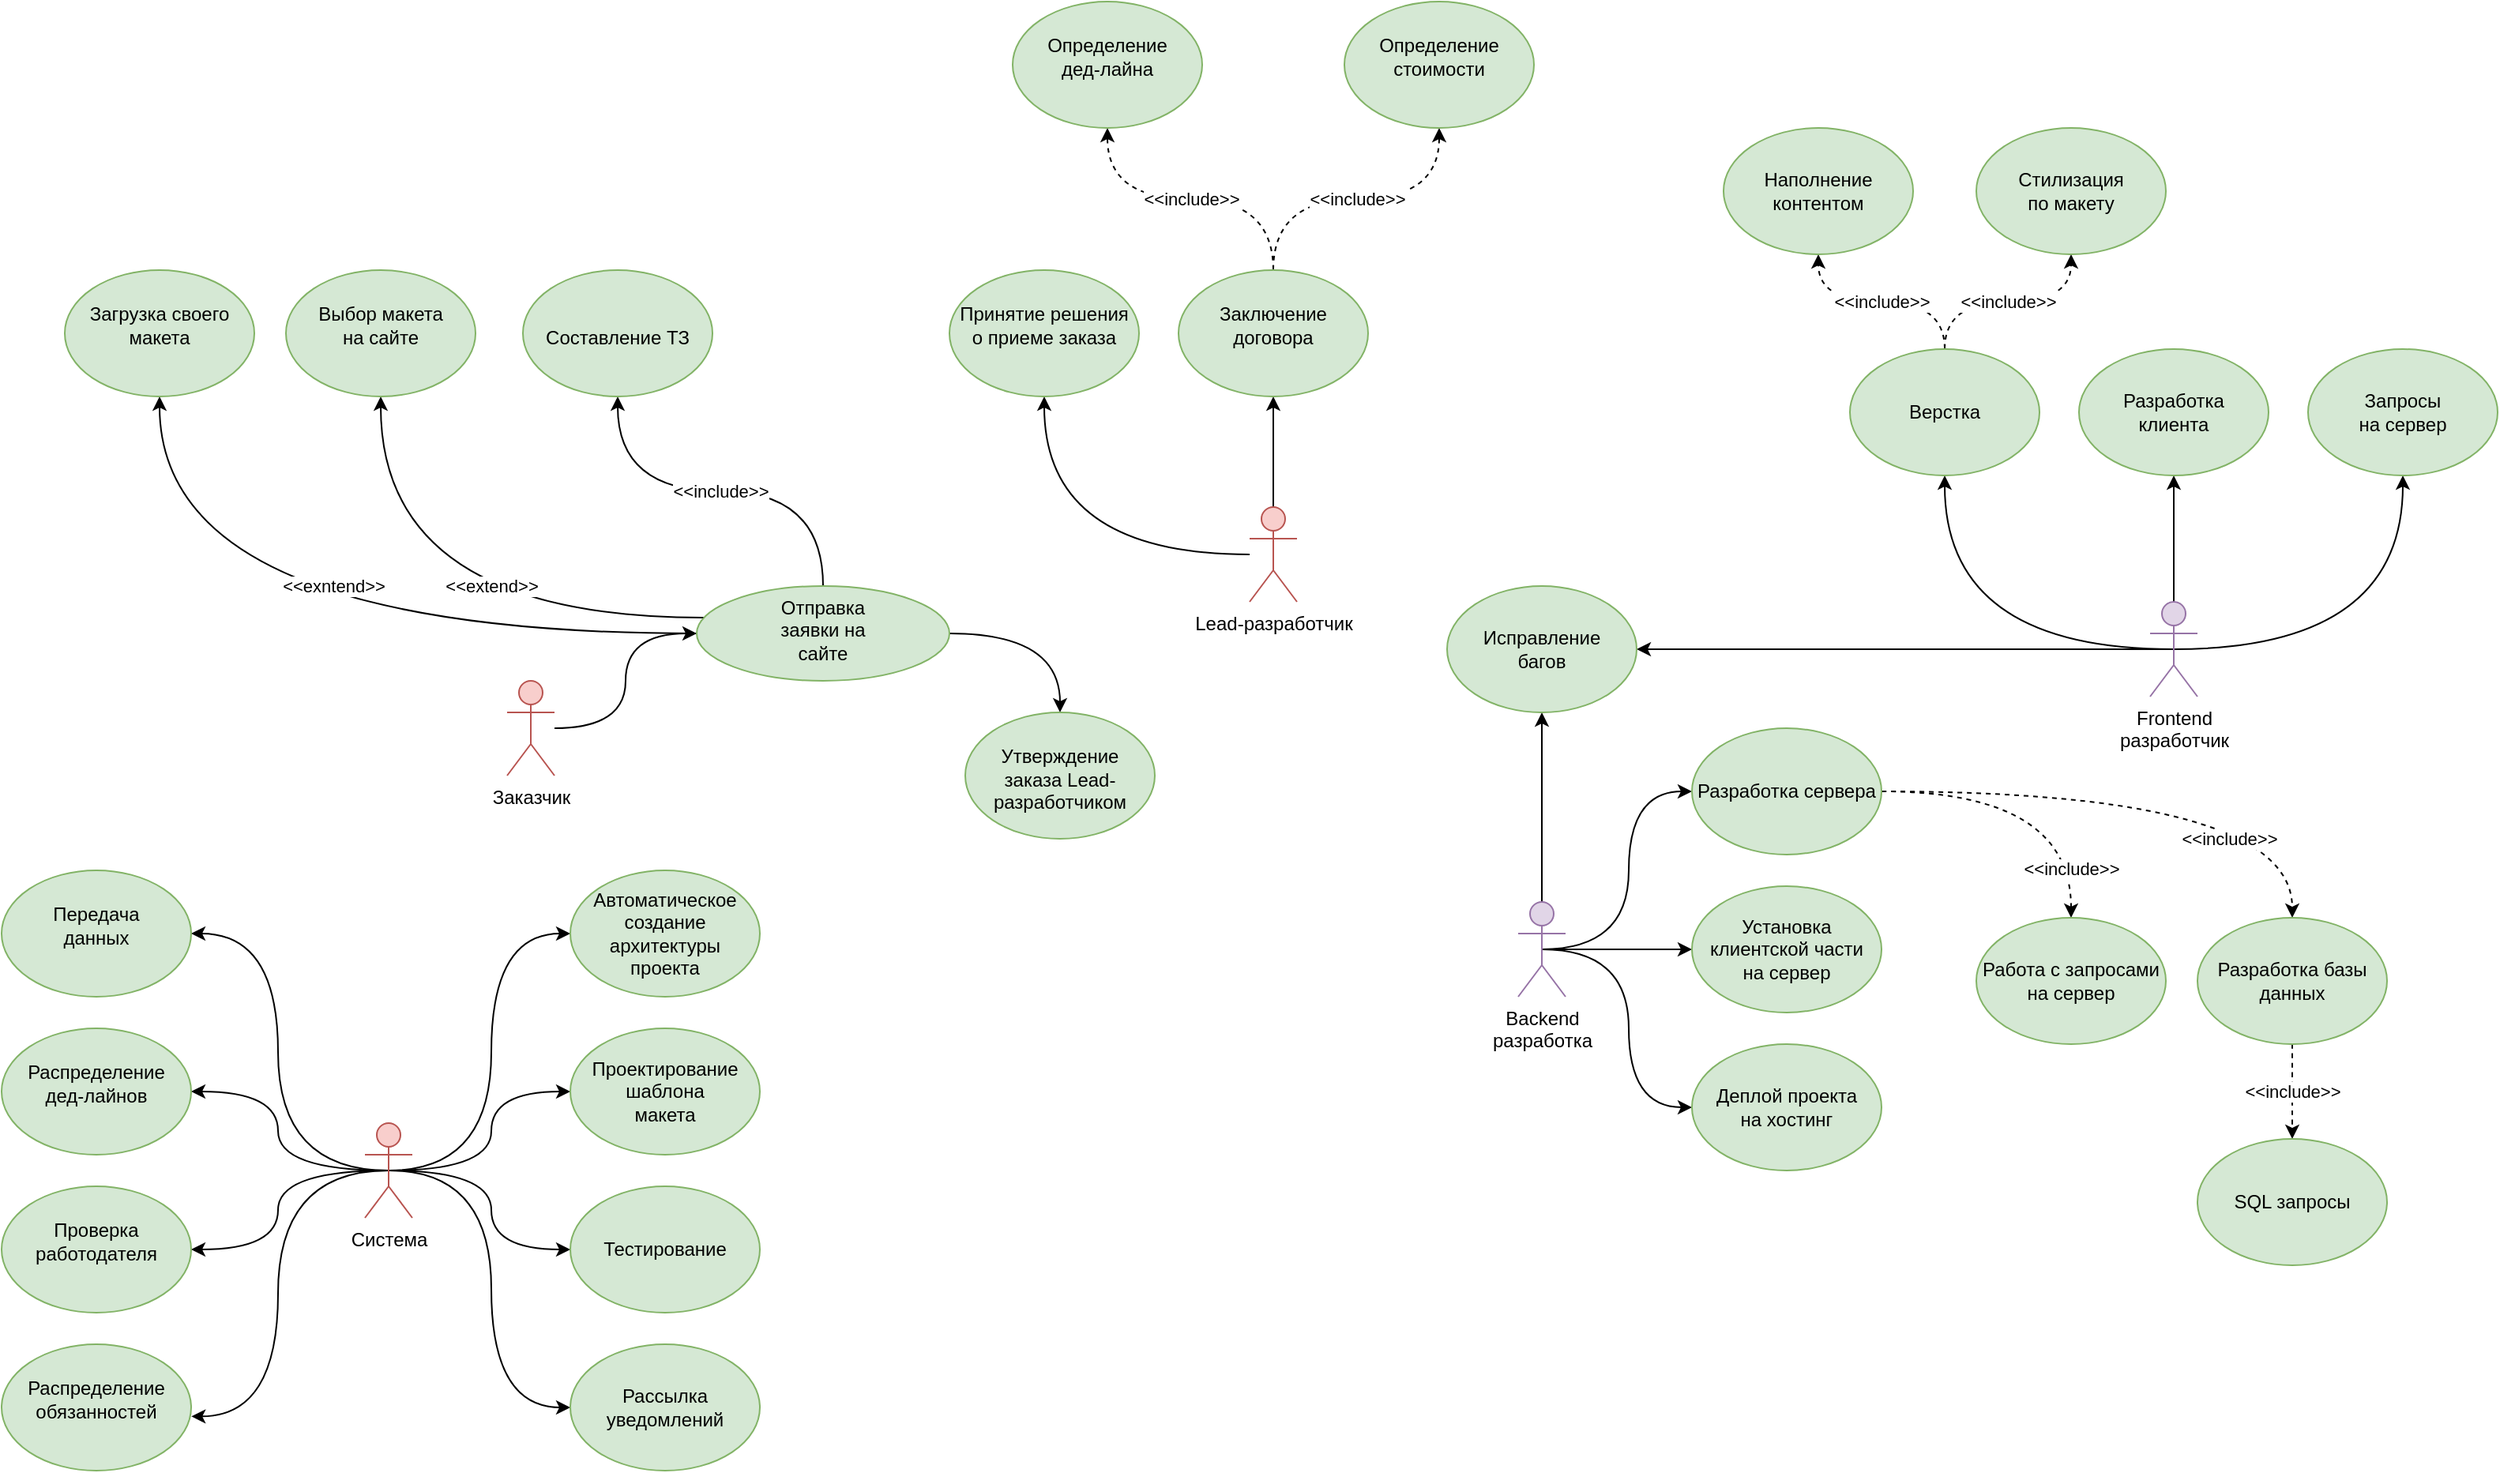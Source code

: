 <mxfile version="13.8.1" type="github">
  <diagram id="VUZtg5xLzOf7CJYjMo1M" name="Page-1">
    <mxGraphModel dx="3327" dy="2103" grid="1" gridSize="10" guides="1" tooltips="1" connect="1" arrows="1" fold="1" page="1" pageScale="1" pageWidth="827" pageHeight="1169" math="0" shadow="0">
      <root>
        <mxCell id="0" />
        <mxCell id="1" parent="0" />
        <mxCell id="Zyd3FWcKMqlJG2Mmbjry-5" value="" style="edgeStyle=orthogonalEdgeStyle;rounded=0;orthogonalLoop=1;jettySize=auto;html=1;curved=1;" edge="1" parent="1" source="Zyd3FWcKMqlJG2Mmbjry-1" target="Zyd3FWcKMqlJG2Mmbjry-4">
          <mxGeometry relative="1" as="geometry" />
        </mxCell>
        <mxCell id="Zyd3FWcKMqlJG2Mmbjry-1" value="Заказчик" style="shape=umlActor;verticalLabelPosition=bottom;verticalAlign=top;html=1;outlineConnect=0;fillColor=#f8cecc;strokeColor=#b85450;" vertex="1" parent="1">
          <mxGeometry x="-980" y="200" width="30" height="60" as="geometry" />
        </mxCell>
        <mxCell id="Zyd3FWcKMqlJG2Mmbjry-7" value="&amp;lt;&amp;lt;include&amp;gt;&amp;gt;" style="edgeStyle=orthogonalEdgeStyle;curved=1;rounded=0;orthogonalLoop=1;jettySize=auto;html=1;" edge="1" parent="1" source="Zyd3FWcKMqlJG2Mmbjry-4" target="Zyd3FWcKMqlJG2Mmbjry-6">
          <mxGeometry relative="1" as="geometry" />
        </mxCell>
        <mxCell id="Zyd3FWcKMqlJG2Mmbjry-9" value="&amp;lt;&amp;lt;extend&amp;gt;&amp;gt;" style="edgeStyle=orthogonalEdgeStyle;curved=1;rounded=0;orthogonalLoop=1;jettySize=auto;html=1;" edge="1" parent="1" source="Zyd3FWcKMqlJG2Mmbjry-4" target="Zyd3FWcKMqlJG2Mmbjry-8">
          <mxGeometry x="-0.219" y="-20" relative="1" as="geometry">
            <Array as="points">
              <mxPoint x="-1060" y="160" />
            </Array>
            <mxPoint as="offset" />
          </mxGeometry>
        </mxCell>
        <mxCell id="Zyd3FWcKMqlJG2Mmbjry-30" value="" style="edgeStyle=orthogonalEdgeStyle;curved=1;rounded=0;orthogonalLoop=1;jettySize=auto;html=1;" edge="1" parent="1" source="Zyd3FWcKMqlJG2Mmbjry-4" target="Zyd3FWcKMqlJG2Mmbjry-29">
          <mxGeometry relative="1" as="geometry" />
        </mxCell>
        <mxCell id="Zyd3FWcKMqlJG2Mmbjry-32" value="&amp;lt;&amp;lt;exntend&amp;gt;&amp;gt;" style="edgeStyle=orthogonalEdgeStyle;curved=1;rounded=0;orthogonalLoop=1;jettySize=auto;html=1;" edge="1" parent="1" source="Zyd3FWcKMqlJG2Mmbjry-4" target="Zyd3FWcKMqlJG2Mmbjry-31">
          <mxGeometry x="-0.061" y="-30" relative="1" as="geometry">
            <mxPoint as="offset" />
          </mxGeometry>
        </mxCell>
        <mxCell id="Zyd3FWcKMqlJG2Mmbjry-4" value="Отправка&lt;br&gt;заявки на&lt;br&gt;сайте" style="ellipse;whiteSpace=wrap;html=1;verticalAlign=top;fillColor=#d5e8d4;strokeColor=#82b366;" vertex="1" parent="1">
          <mxGeometry x="-860" y="140" width="160" height="60" as="geometry" />
        </mxCell>
        <mxCell id="Zyd3FWcKMqlJG2Mmbjry-6" value="&lt;br&gt;&lt;br&gt;Составление ТЗ" style="ellipse;whiteSpace=wrap;html=1;verticalAlign=top;strokeColor=#82b366;fillColor=#d5e8d4;" vertex="1" parent="1">
          <mxGeometry x="-970" y="-60" width="120" height="80" as="geometry" />
        </mxCell>
        <mxCell id="Zyd3FWcKMqlJG2Mmbjry-8" value="&lt;br&gt;Выбор макета&lt;br&gt;на сайте" style="ellipse;whiteSpace=wrap;html=1;verticalAlign=top;strokeColor=#82b366;fillColor=#d5e8d4;" vertex="1" parent="1">
          <mxGeometry x="-1120" y="-60" width="120" height="80" as="geometry" />
        </mxCell>
        <mxCell id="Zyd3FWcKMqlJG2Mmbjry-14" value="" style="edgeStyle=orthogonalEdgeStyle;curved=1;rounded=0;orthogonalLoop=1;jettySize=auto;html=1;" edge="1" parent="1" source="Zyd3FWcKMqlJG2Mmbjry-10" target="Zyd3FWcKMqlJG2Mmbjry-13">
          <mxGeometry relative="1" as="geometry" />
        </mxCell>
        <mxCell id="Zyd3FWcKMqlJG2Mmbjry-28" value="" style="edgeStyle=orthogonalEdgeStyle;curved=1;rounded=0;orthogonalLoop=1;jettySize=auto;html=1;" edge="1" parent="1" source="Zyd3FWcKMqlJG2Mmbjry-10" target="Zyd3FWcKMqlJG2Mmbjry-27">
          <mxGeometry relative="1" as="geometry" />
        </mxCell>
        <mxCell id="Zyd3FWcKMqlJG2Mmbjry-10" value="Lead-разработчик" style="shape=umlActor;verticalLabelPosition=bottom;verticalAlign=top;html=1;outlineConnect=0;fillColor=#f8cecc;strokeColor=#b85450;" vertex="1" parent="1">
          <mxGeometry x="-510" y="90" width="30" height="60" as="geometry" />
        </mxCell>
        <mxCell id="Zyd3FWcKMqlJG2Mmbjry-18" value="&amp;lt;&amp;lt;include&amp;gt;&amp;gt;" style="edgeStyle=orthogonalEdgeStyle;curved=1;rounded=0;orthogonalLoop=1;jettySize=auto;html=1;dashed=1;" edge="1" parent="1" source="Zyd3FWcKMqlJG2Mmbjry-13" target="Zyd3FWcKMqlJG2Mmbjry-17">
          <mxGeometry relative="1" as="geometry" />
        </mxCell>
        <mxCell id="Zyd3FWcKMqlJG2Mmbjry-21" value="&amp;lt;&amp;lt;include&amp;gt;&amp;gt;" style="edgeStyle=orthogonalEdgeStyle;curved=1;rounded=0;orthogonalLoop=1;jettySize=auto;html=1;dashed=1;" edge="1" parent="1" source="Zyd3FWcKMqlJG2Mmbjry-13" target="Zyd3FWcKMqlJG2Mmbjry-20">
          <mxGeometry relative="1" as="geometry" />
        </mxCell>
        <mxCell id="Zyd3FWcKMqlJG2Mmbjry-13" value="&lt;br&gt;Заключение договора" style="ellipse;whiteSpace=wrap;html=1;verticalAlign=top;strokeColor=#82b366;fillColor=#d5e8d4;" vertex="1" parent="1">
          <mxGeometry x="-555" y="-60" width="120" height="80" as="geometry" />
        </mxCell>
        <mxCell id="Zyd3FWcKMqlJG2Mmbjry-17" value="&lt;br&gt;Определение&lt;br&gt;стоимости" style="ellipse;whiteSpace=wrap;html=1;verticalAlign=top;strokeColor=#82b366;fillColor=#d5e8d4;" vertex="1" parent="1">
          <mxGeometry x="-450" y="-230" width="120" height="80" as="geometry" />
        </mxCell>
        <mxCell id="Zyd3FWcKMqlJG2Mmbjry-20" value="&lt;br&gt;Определение&lt;br&gt;дед-лайна" style="ellipse;whiteSpace=wrap;html=1;verticalAlign=top;strokeColor=#82b366;fillColor=#d5e8d4;" vertex="1" parent="1">
          <mxGeometry x="-660" y="-230" width="120" height="80" as="geometry" />
        </mxCell>
        <mxCell id="Zyd3FWcKMqlJG2Mmbjry-35" style="edgeStyle=orthogonalEdgeStyle;curved=1;rounded=0;orthogonalLoop=1;jettySize=auto;html=1;exitX=0.5;exitY=0.5;exitDx=0;exitDy=0;exitPerimeter=0;entryX=1;entryY=0.5;entryDx=0;entryDy=0;" edge="1" parent="1" source="Zyd3FWcKMqlJG2Mmbjry-22" target="Zyd3FWcKMqlJG2Mmbjry-33">
          <mxGeometry relative="1" as="geometry" />
        </mxCell>
        <mxCell id="Zyd3FWcKMqlJG2Mmbjry-38" style="edgeStyle=orthogonalEdgeStyle;curved=1;rounded=0;orthogonalLoop=1;jettySize=auto;html=1;exitX=0.5;exitY=0.5;exitDx=0;exitDy=0;exitPerimeter=0;entryX=1.001;entryY=0.571;entryDx=0;entryDy=0;entryPerimeter=0;" edge="1" parent="1" source="Zyd3FWcKMqlJG2Mmbjry-22" target="Zyd3FWcKMqlJG2Mmbjry-36">
          <mxGeometry relative="1" as="geometry" />
        </mxCell>
        <mxCell id="Zyd3FWcKMqlJG2Mmbjry-41" style="edgeStyle=orthogonalEdgeStyle;curved=1;rounded=0;orthogonalLoop=1;jettySize=auto;html=1;exitX=0.5;exitY=0.5;exitDx=0;exitDy=0;exitPerimeter=0;entryX=1;entryY=0.5;entryDx=0;entryDy=0;" edge="1" parent="1" source="Zyd3FWcKMqlJG2Mmbjry-22" target="Zyd3FWcKMqlJG2Mmbjry-39">
          <mxGeometry relative="1" as="geometry" />
        </mxCell>
        <mxCell id="Zyd3FWcKMqlJG2Mmbjry-42" style="edgeStyle=orthogonalEdgeStyle;curved=1;rounded=0;orthogonalLoop=1;jettySize=auto;html=1;exitX=0.5;exitY=0.5;exitDx=0;exitDy=0;exitPerimeter=0;entryX=1;entryY=0.5;entryDx=0;entryDy=0;" edge="1" parent="1" source="Zyd3FWcKMqlJG2Mmbjry-22" target="Zyd3FWcKMqlJG2Mmbjry-25">
          <mxGeometry relative="1" as="geometry" />
        </mxCell>
        <mxCell id="Zyd3FWcKMqlJG2Mmbjry-47" style="edgeStyle=orthogonalEdgeStyle;curved=1;rounded=0;orthogonalLoop=1;jettySize=auto;html=1;exitX=0.5;exitY=0.5;exitDx=0;exitDy=0;exitPerimeter=0;entryX=0;entryY=0.5;entryDx=0;entryDy=0;" edge="1" parent="1" source="Zyd3FWcKMqlJG2Mmbjry-22" target="Zyd3FWcKMqlJG2Mmbjry-43">
          <mxGeometry relative="1" as="geometry" />
        </mxCell>
        <mxCell id="Zyd3FWcKMqlJG2Mmbjry-48" style="edgeStyle=orthogonalEdgeStyle;curved=1;rounded=0;orthogonalLoop=1;jettySize=auto;html=1;exitX=0.5;exitY=0.5;exitDx=0;exitDy=0;exitPerimeter=0;entryX=0;entryY=0.5;entryDx=0;entryDy=0;" edge="1" parent="1" source="Zyd3FWcKMqlJG2Mmbjry-22" target="Zyd3FWcKMqlJG2Mmbjry-46">
          <mxGeometry relative="1" as="geometry" />
        </mxCell>
        <mxCell id="Zyd3FWcKMqlJG2Mmbjry-49" style="edgeStyle=orthogonalEdgeStyle;curved=1;rounded=0;orthogonalLoop=1;jettySize=auto;html=1;exitX=0.5;exitY=0.5;exitDx=0;exitDy=0;exitPerimeter=0;entryX=0;entryY=0.5;entryDx=0;entryDy=0;" edge="1" parent="1" source="Zyd3FWcKMqlJG2Mmbjry-22" target="Zyd3FWcKMqlJG2Mmbjry-44">
          <mxGeometry relative="1" as="geometry" />
        </mxCell>
        <mxCell id="Zyd3FWcKMqlJG2Mmbjry-50" style="edgeStyle=orthogonalEdgeStyle;curved=1;rounded=0;orthogonalLoop=1;jettySize=auto;html=1;exitX=0.5;exitY=0.5;exitDx=0;exitDy=0;exitPerimeter=0;entryX=0;entryY=0.5;entryDx=0;entryDy=0;" edge="1" parent="1" source="Zyd3FWcKMqlJG2Mmbjry-22" target="Zyd3FWcKMqlJG2Mmbjry-45">
          <mxGeometry relative="1" as="geometry" />
        </mxCell>
        <mxCell id="Zyd3FWcKMqlJG2Mmbjry-22" value="Система" style="shape=umlActor;verticalLabelPosition=bottom;verticalAlign=top;html=1;outlineConnect=0;fillColor=#f8cecc;strokeColor=#b85450;" vertex="1" parent="1">
          <mxGeometry x="-1070" y="480" width="30" height="60" as="geometry" />
        </mxCell>
        <mxCell id="Zyd3FWcKMqlJG2Mmbjry-25" value="&lt;br&gt;Проверка&lt;br&gt;работодателя" style="ellipse;whiteSpace=wrap;html=1;verticalAlign=top;strokeColor=#82b366;fillColor=#d5e8d4;" vertex="1" parent="1">
          <mxGeometry x="-1300" y="520" width="120" height="80" as="geometry" />
        </mxCell>
        <mxCell id="Zyd3FWcKMqlJG2Mmbjry-27" value="&lt;br&gt;Принятие решения&lt;br&gt;о приеме заказа" style="ellipse;whiteSpace=wrap;html=1;verticalAlign=top;strokeColor=#82b366;fillColor=#d5e8d4;" vertex="1" parent="1">
          <mxGeometry x="-700" y="-60" width="120" height="80" as="geometry" />
        </mxCell>
        <mxCell id="Zyd3FWcKMqlJG2Mmbjry-29" value="&lt;br&gt;Утверждение&lt;br&gt;заказа Lead-разработчиком" style="ellipse;whiteSpace=wrap;html=1;verticalAlign=top;strokeColor=#82b366;fillColor=#d5e8d4;" vertex="1" parent="1">
          <mxGeometry x="-690" y="220" width="120" height="80" as="geometry" />
        </mxCell>
        <mxCell id="Zyd3FWcKMqlJG2Mmbjry-31" value="&lt;br&gt;Загрузка своего макета" style="ellipse;whiteSpace=wrap;html=1;verticalAlign=top;strokeColor=#82b366;fillColor=#d5e8d4;" vertex="1" parent="1">
          <mxGeometry x="-1260" y="-60" width="120" height="80" as="geometry" />
        </mxCell>
        <mxCell id="Zyd3FWcKMqlJG2Mmbjry-33" value="&lt;br&gt;Передача&lt;br&gt;данных" style="ellipse;whiteSpace=wrap;html=1;verticalAlign=top;strokeColor=#82b366;fillColor=#d5e8d4;" vertex="1" parent="1">
          <mxGeometry x="-1300" y="320" width="120" height="80" as="geometry" />
        </mxCell>
        <mxCell id="Zyd3FWcKMqlJG2Mmbjry-36" value="&lt;br&gt;Распределение&lt;br&gt;обязанностей" style="ellipse;whiteSpace=wrap;html=1;verticalAlign=top;strokeColor=#82b366;fillColor=#d5e8d4;" vertex="1" parent="1">
          <mxGeometry x="-1300" y="620" width="120" height="80" as="geometry" />
        </mxCell>
        <mxCell id="Zyd3FWcKMqlJG2Mmbjry-39" value="&lt;br&gt;Распределение&lt;br&gt;дед-лайнов" style="ellipse;whiteSpace=wrap;html=1;verticalAlign=top;strokeColor=#82b366;fillColor=#d5e8d4;" vertex="1" parent="1">
          <mxGeometry x="-1300" y="420" width="120" height="80" as="geometry" />
        </mxCell>
        <mxCell id="Zyd3FWcKMqlJG2Mmbjry-43" value="Автоматическое&lt;br&gt;создание&lt;br&gt;архитектуры&lt;br&gt;проекта" style="ellipse;whiteSpace=wrap;html=1;fillColor=#d5e8d4;strokeColor=#82b366;" vertex="1" parent="1">
          <mxGeometry x="-940" y="320" width="120" height="80" as="geometry" />
        </mxCell>
        <mxCell id="Zyd3FWcKMqlJG2Mmbjry-44" value="Проектирование&lt;br&gt;шаблона&lt;br&gt;макета" style="ellipse;whiteSpace=wrap;html=1;fillColor=#d5e8d4;strokeColor=#82b366;" vertex="1" parent="1">
          <mxGeometry x="-940" y="420" width="120" height="80" as="geometry" />
        </mxCell>
        <mxCell id="Zyd3FWcKMqlJG2Mmbjry-45" value="Тестирование" style="ellipse;whiteSpace=wrap;html=1;fillColor=#d5e8d4;strokeColor=#82b366;" vertex="1" parent="1">
          <mxGeometry x="-940" y="520" width="120" height="80" as="geometry" />
        </mxCell>
        <mxCell id="Zyd3FWcKMqlJG2Mmbjry-46" value="Рассылка&lt;br&gt;уведомлений" style="ellipse;whiteSpace=wrap;html=1;fillColor=#d5e8d4;strokeColor=#82b366;" vertex="1" parent="1">
          <mxGeometry x="-940" y="620" width="120" height="80" as="geometry" />
        </mxCell>
        <mxCell id="Zyd3FWcKMqlJG2Mmbjry-55" style="edgeStyle=orthogonalEdgeStyle;curved=1;rounded=0;orthogonalLoop=1;jettySize=auto;html=1;exitX=0.5;exitY=0.5;exitDx=0;exitDy=0;exitPerimeter=0;" edge="1" parent="1" source="Zyd3FWcKMqlJG2Mmbjry-51" target="Zyd3FWcKMqlJG2Mmbjry-54">
          <mxGeometry relative="1" as="geometry" />
        </mxCell>
        <mxCell id="Zyd3FWcKMqlJG2Mmbjry-58" style="edgeStyle=orthogonalEdgeStyle;curved=1;rounded=0;orthogonalLoop=1;jettySize=auto;html=1;exitX=0.5;exitY=0.5;exitDx=0;exitDy=0;exitPerimeter=0;" edge="1" parent="1" source="Zyd3FWcKMqlJG2Mmbjry-51" target="Zyd3FWcKMqlJG2Mmbjry-57">
          <mxGeometry relative="1" as="geometry" />
        </mxCell>
        <mxCell id="Zyd3FWcKMqlJG2Mmbjry-62" style="edgeStyle=orthogonalEdgeStyle;curved=1;rounded=0;orthogonalLoop=1;jettySize=auto;html=1;exitX=0.5;exitY=0.5;exitDx=0;exitDy=0;exitPerimeter=0;entryX=0.5;entryY=1;entryDx=0;entryDy=0;" edge="1" parent="1" source="Zyd3FWcKMqlJG2Mmbjry-51" target="Zyd3FWcKMqlJG2Mmbjry-56">
          <mxGeometry relative="1" as="geometry" />
        </mxCell>
        <mxCell id="Zyd3FWcKMqlJG2Mmbjry-91" style="edgeStyle=orthogonalEdgeStyle;curved=1;rounded=0;orthogonalLoop=1;jettySize=auto;html=1;exitX=0.5;exitY=0.5;exitDx=0;exitDy=0;exitPerimeter=0;entryX=1;entryY=0.5;entryDx=0;entryDy=0;" edge="1" parent="1" source="Zyd3FWcKMqlJG2Mmbjry-51" target="Zyd3FWcKMqlJG2Mmbjry-90">
          <mxGeometry relative="1" as="geometry" />
        </mxCell>
        <mxCell id="Zyd3FWcKMqlJG2Mmbjry-51" value="Frontend&lt;br&gt;разработчик" style="shape=umlActor;verticalLabelPosition=bottom;verticalAlign=top;html=1;outlineConnect=0;fillColor=#e1d5e7;strokeColor=#9673a6;" vertex="1" parent="1">
          <mxGeometry x="60" y="150" width="30" height="60" as="geometry" />
        </mxCell>
        <mxCell id="Zyd3FWcKMqlJG2Mmbjry-54" value="Запросы&lt;br&gt;на сервер" style="ellipse;whiteSpace=wrap;html=1;fillColor=#d5e8d4;strokeColor=#82b366;" vertex="1" parent="1">
          <mxGeometry x="160" y="-10" width="120" height="80" as="geometry" />
        </mxCell>
        <mxCell id="Zyd3FWcKMqlJG2Mmbjry-56" value="Разработка&lt;br&gt;клиента" style="ellipse;whiteSpace=wrap;html=1;fillColor=#d5e8d4;strokeColor=#82b366;" vertex="1" parent="1">
          <mxGeometry x="15" y="-10" width="120" height="80" as="geometry" />
        </mxCell>
        <mxCell id="Zyd3FWcKMqlJG2Mmbjry-64" value="&amp;lt;&amp;lt;include&amp;gt;&amp;gt;" style="edgeStyle=orthogonalEdgeStyle;curved=1;rounded=0;orthogonalLoop=1;jettySize=auto;html=1;dashed=1;" edge="1" parent="1" source="Zyd3FWcKMqlJG2Mmbjry-57" target="Zyd3FWcKMqlJG2Mmbjry-63">
          <mxGeometry relative="1" as="geometry" />
        </mxCell>
        <mxCell id="Zyd3FWcKMqlJG2Mmbjry-67" value="&amp;lt;&amp;lt;include&amp;gt;&amp;gt;" style="edgeStyle=orthogonalEdgeStyle;curved=1;rounded=0;orthogonalLoop=1;jettySize=auto;html=1;dashed=1;" edge="1" parent="1" source="Zyd3FWcKMqlJG2Mmbjry-57" target="Zyd3FWcKMqlJG2Mmbjry-66">
          <mxGeometry relative="1" as="geometry" />
        </mxCell>
        <mxCell id="Zyd3FWcKMqlJG2Mmbjry-57" value="Верстка" style="ellipse;whiteSpace=wrap;html=1;fillColor=#d5e8d4;strokeColor=#82b366;" vertex="1" parent="1">
          <mxGeometry x="-130" y="-10" width="120" height="80" as="geometry" />
        </mxCell>
        <mxCell id="Zyd3FWcKMqlJG2Mmbjry-63" value="Наполнение&lt;br&gt;контентом" style="ellipse;whiteSpace=wrap;html=1;strokeColor=#82b366;fillColor=#d5e8d4;" vertex="1" parent="1">
          <mxGeometry x="-210" y="-150" width="120" height="80" as="geometry" />
        </mxCell>
        <mxCell id="Zyd3FWcKMqlJG2Mmbjry-66" value="Стилизация&lt;br&gt;по макету" style="ellipse;whiteSpace=wrap;html=1;strokeColor=#82b366;fillColor=#d5e8d4;" vertex="1" parent="1">
          <mxGeometry x="-50" y="-150" width="120" height="80" as="geometry" />
        </mxCell>
        <mxCell id="Zyd3FWcKMqlJG2Mmbjry-77" style="edgeStyle=orthogonalEdgeStyle;curved=1;rounded=0;orthogonalLoop=1;jettySize=auto;html=1;exitX=0.5;exitY=0.5;exitDx=0;exitDy=0;exitPerimeter=0;entryX=0;entryY=0.5;entryDx=0;entryDy=0;" edge="1" parent="1" source="Zyd3FWcKMqlJG2Mmbjry-69" target="Zyd3FWcKMqlJG2Mmbjry-70">
          <mxGeometry relative="1" as="geometry" />
        </mxCell>
        <mxCell id="Zyd3FWcKMqlJG2Mmbjry-78" style="edgeStyle=orthogonalEdgeStyle;curved=1;rounded=0;orthogonalLoop=1;jettySize=auto;html=1;exitX=0.5;exitY=0.5;exitDx=0;exitDy=0;exitPerimeter=0;entryX=0;entryY=0.5;entryDx=0;entryDy=0;" edge="1" parent="1" source="Zyd3FWcKMqlJG2Mmbjry-69" target="Zyd3FWcKMqlJG2Mmbjry-71">
          <mxGeometry relative="1" as="geometry" />
        </mxCell>
        <mxCell id="Zyd3FWcKMqlJG2Mmbjry-79" style="edgeStyle=orthogonalEdgeStyle;curved=1;rounded=0;orthogonalLoop=1;jettySize=auto;html=1;exitX=0.5;exitY=0.5;exitDx=0;exitDy=0;exitPerimeter=0;entryX=0;entryY=0.5;entryDx=0;entryDy=0;" edge="1" parent="1" source="Zyd3FWcKMqlJG2Mmbjry-69" target="Zyd3FWcKMqlJG2Mmbjry-72">
          <mxGeometry relative="1" as="geometry" />
        </mxCell>
        <mxCell id="Zyd3FWcKMqlJG2Mmbjry-92" style="edgeStyle=orthogonalEdgeStyle;curved=1;rounded=0;orthogonalLoop=1;jettySize=auto;html=1;exitX=0.5;exitY=0.5;exitDx=0;exitDy=0;exitPerimeter=0;entryX=0.5;entryY=1;entryDx=0;entryDy=0;" edge="1" parent="1" source="Zyd3FWcKMqlJG2Mmbjry-69" target="Zyd3FWcKMqlJG2Mmbjry-90">
          <mxGeometry relative="1" as="geometry" />
        </mxCell>
        <mxCell id="Zyd3FWcKMqlJG2Mmbjry-69" value="Backend&lt;br&gt;разработка" style="shape=umlActor;verticalLabelPosition=bottom;verticalAlign=top;html=1;outlineConnect=0;fillColor=#e1d5e7;strokeColor=#9673a6;" vertex="1" parent="1">
          <mxGeometry x="-340" y="340" width="30" height="60" as="geometry" />
        </mxCell>
        <mxCell id="Zyd3FWcKMqlJG2Mmbjry-81" value="&amp;lt;&amp;lt;include&amp;gt;&amp;gt;" style="edgeStyle=orthogonalEdgeStyle;curved=1;rounded=0;orthogonalLoop=1;jettySize=auto;html=1;dashed=1;" edge="1" parent="1" source="Zyd3FWcKMqlJG2Mmbjry-70" target="Zyd3FWcKMqlJG2Mmbjry-80">
          <mxGeometry x="0.294" y="-30" relative="1" as="geometry">
            <mxPoint as="offset" />
          </mxGeometry>
        </mxCell>
        <mxCell id="Zyd3FWcKMqlJG2Mmbjry-83" value="&amp;lt;&amp;lt;include&amp;gt;&amp;gt;" style="edgeStyle=orthogonalEdgeStyle;curved=1;rounded=0;orthogonalLoop=1;jettySize=auto;html=1;dashed=1;" edge="1" parent="1" source="Zyd3FWcKMqlJG2Mmbjry-70" target="Zyd3FWcKMqlJG2Mmbjry-82">
          <mxGeometry x="0.7" relative="1" as="geometry">
            <mxPoint y="-1" as="offset" />
          </mxGeometry>
        </mxCell>
        <mxCell id="Zyd3FWcKMqlJG2Mmbjry-70" value="Разработка сервера" style="ellipse;whiteSpace=wrap;html=1;fillColor=#d5e8d4;strokeColor=#82b366;" vertex="1" parent="1">
          <mxGeometry x="-230" y="230" width="120" height="80" as="geometry" />
        </mxCell>
        <mxCell id="Zyd3FWcKMqlJG2Mmbjry-71" value="Установка&lt;br&gt;клиентской части&lt;br&gt;на сервер" style="ellipse;whiteSpace=wrap;html=1;fillColor=#d5e8d4;strokeColor=#82b366;" vertex="1" parent="1">
          <mxGeometry x="-230" y="330" width="120" height="80" as="geometry" />
        </mxCell>
        <mxCell id="Zyd3FWcKMqlJG2Mmbjry-72" value="Деплой проекта&lt;br&gt;на хостинг" style="ellipse;whiteSpace=wrap;html=1;fillColor=#d5e8d4;strokeColor=#82b366;" vertex="1" parent="1">
          <mxGeometry x="-230" y="430" width="120" height="80" as="geometry" />
        </mxCell>
        <mxCell id="Zyd3FWcKMqlJG2Mmbjry-85" value="&amp;lt;&amp;lt;include&amp;gt;&amp;gt;" style="edgeStyle=orthogonalEdgeStyle;curved=1;rounded=0;orthogonalLoop=1;jettySize=auto;html=1;dashed=1;" edge="1" parent="1" source="Zyd3FWcKMqlJG2Mmbjry-80" target="Zyd3FWcKMqlJG2Mmbjry-84">
          <mxGeometry relative="1" as="geometry" />
        </mxCell>
        <mxCell id="Zyd3FWcKMqlJG2Mmbjry-80" value="Разработка базы данных" style="ellipse;whiteSpace=wrap;html=1;strokeColor=#82b366;fillColor=#d5e8d4;" vertex="1" parent="1">
          <mxGeometry x="90" y="350" width="120" height="80" as="geometry" />
        </mxCell>
        <mxCell id="Zyd3FWcKMqlJG2Mmbjry-82" value="Работа с запросами на сервер" style="ellipse;whiteSpace=wrap;html=1;strokeColor=#82b366;fillColor=#d5e8d4;" vertex="1" parent="1">
          <mxGeometry x="-50" y="350" width="120" height="80" as="geometry" />
        </mxCell>
        <mxCell id="Zyd3FWcKMqlJG2Mmbjry-84" value="SQL запросы" style="ellipse;whiteSpace=wrap;html=1;strokeColor=#82b366;fillColor=#d5e8d4;" vertex="1" parent="1">
          <mxGeometry x="90" y="490" width="120" height="80" as="geometry" />
        </mxCell>
        <mxCell id="Zyd3FWcKMqlJG2Mmbjry-90" value="Исправление&lt;br&gt;багов" style="ellipse;whiteSpace=wrap;html=1;fillColor=#d5e8d4;strokeColor=#82b366;" vertex="1" parent="1">
          <mxGeometry x="-385" y="140" width="120" height="80" as="geometry" />
        </mxCell>
      </root>
    </mxGraphModel>
  </diagram>
</mxfile>
